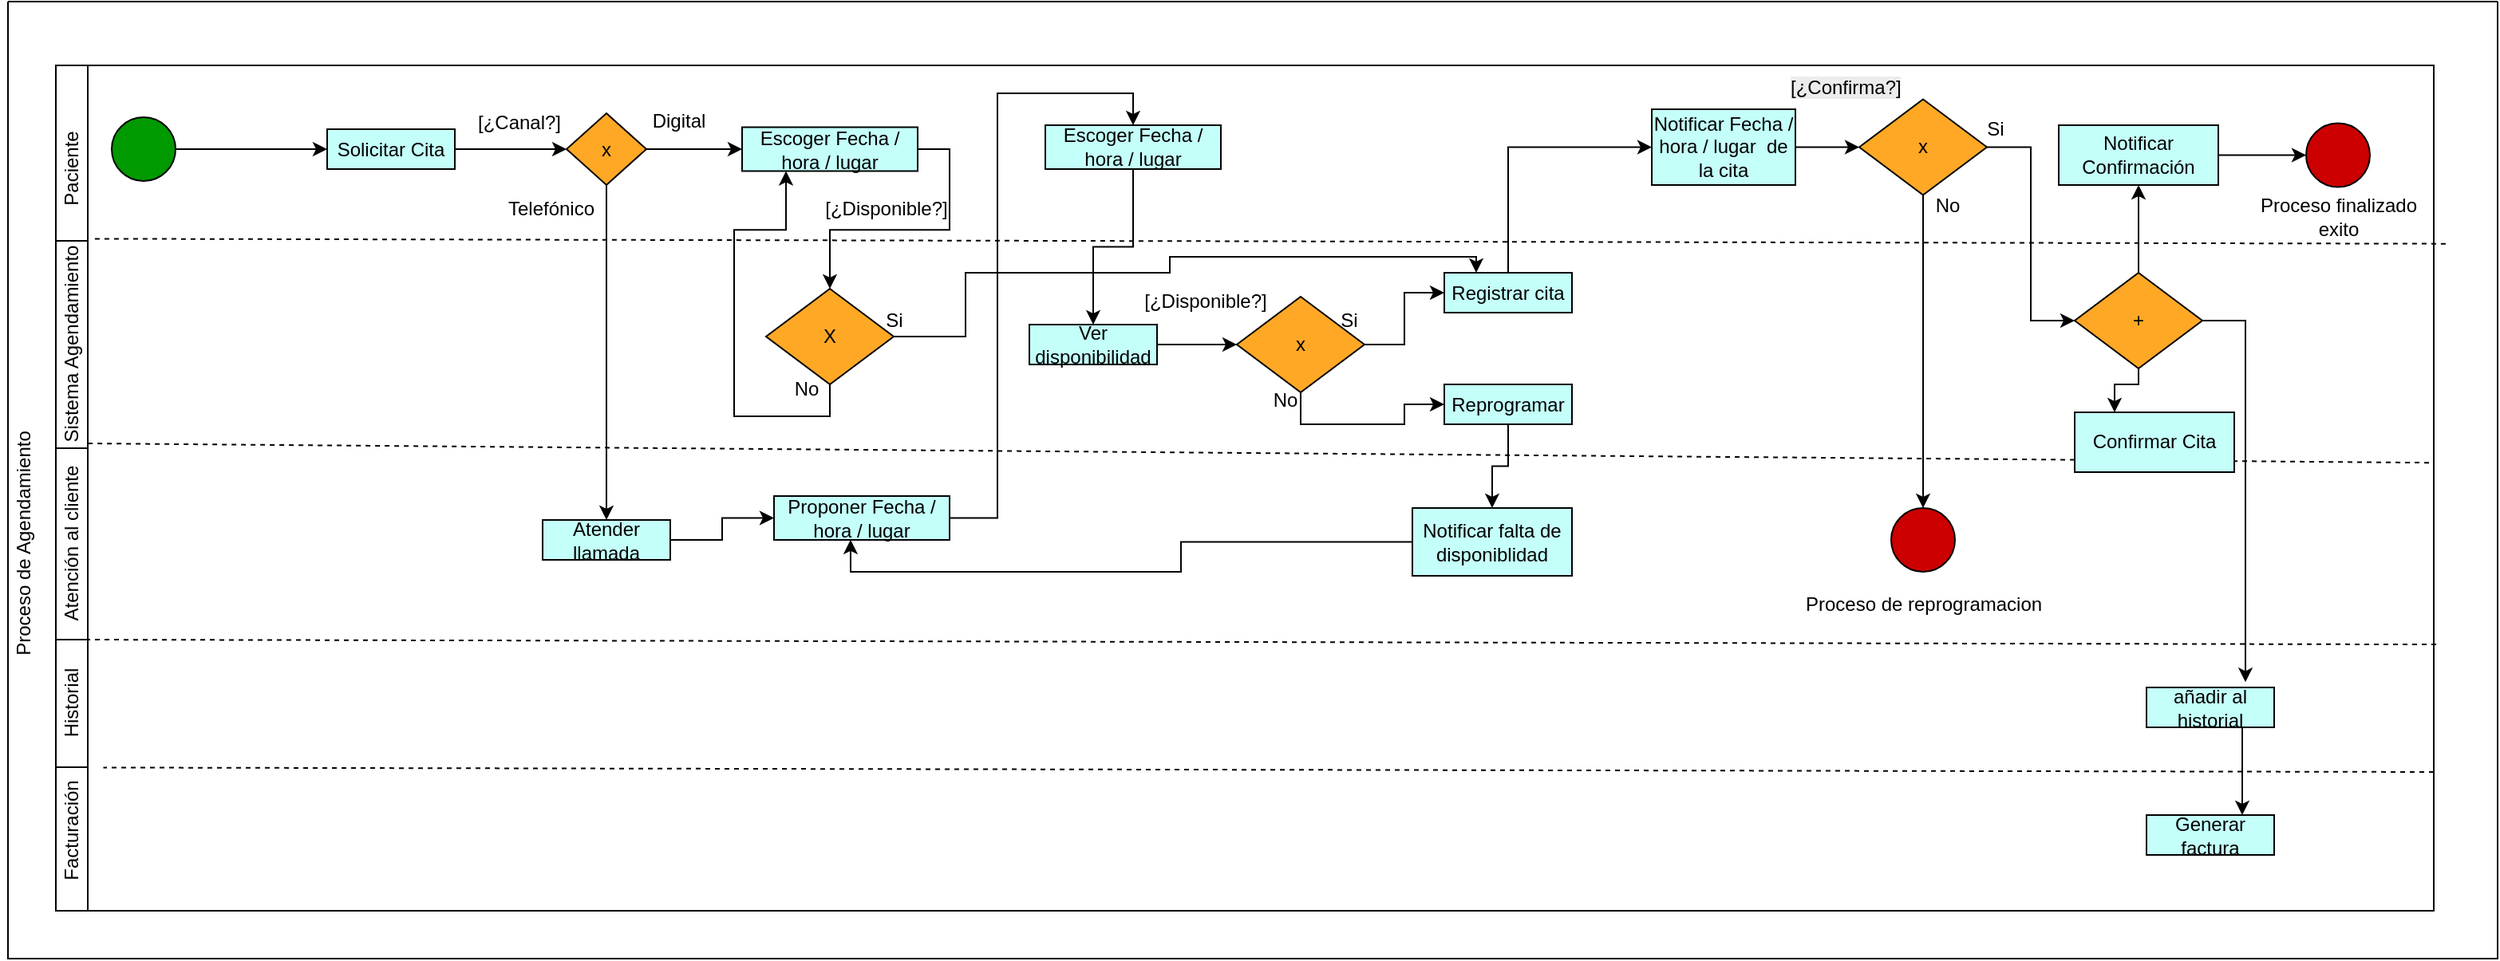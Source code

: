 <mxfile version="28.1.0">
  <diagram name="Page-1" id="2a216829-ef6e-dabb-86c1-c78162f3ba2b">
    <mxGraphModel grid="1" page="1" gridSize="10" guides="1" tooltips="1" connect="1" arrows="1" fold="1" pageScale="1" pageWidth="850" pageHeight="1100" background="none" math="0" shadow="0">
      <root>
        <mxCell id="0" />
        <mxCell id="1" parent="0" />
        <mxCell id="MRjY0xQOLoZcfLJGEZMI-1" value="" style="swimlane;whiteSpace=wrap;html=1;startSize=0;" vertex="1" parent="1">
          <mxGeometry x="850" y="-450" width="1560" height="600" as="geometry">
            <mxRectangle x="400" y="-440" width="160" height="30" as="alternateBounds" />
          </mxGeometry>
        </mxCell>
        <mxCell id="MRjY0xQOLoZcfLJGEZMI-6" value="" style="rounded=0;whiteSpace=wrap;html=1;" vertex="1" parent="MRjY0xQOLoZcfLJGEZMI-1">
          <mxGeometry x="30" y="40" width="1490" height="530" as="geometry" />
        </mxCell>
        <mxCell id="MRjY0xQOLoZcfLJGEZMI-2" value="" style="rounded=0;whiteSpace=wrap;html=1;" vertex="1" parent="MRjY0xQOLoZcfLJGEZMI-1">
          <mxGeometry x="30" y="40" width="20" height="110" as="geometry" />
        </mxCell>
        <mxCell id="MRjY0xQOLoZcfLJGEZMI-3" value="" style="rounded=0;whiteSpace=wrap;html=1;" vertex="1" parent="MRjY0xQOLoZcfLJGEZMI-1">
          <mxGeometry x="30" y="150" width="20" height="130" as="geometry" />
        </mxCell>
        <mxCell id="MRjY0xQOLoZcfLJGEZMI-4" value="" style="rounded=0;whiteSpace=wrap;html=1;" vertex="1" parent="MRjY0xQOLoZcfLJGEZMI-1">
          <mxGeometry x="30" y="280" width="20" height="120" as="geometry" />
        </mxCell>
        <mxCell id="MRjY0xQOLoZcfLJGEZMI-7" value="Paciente" style="text;html=1;align=center;verticalAlign=middle;resizable=0;points=[];autosize=1;strokeColor=none;fillColor=none;rotation=-90;" vertex="1" parent="MRjY0xQOLoZcfLJGEZMI-1">
          <mxGeometry x="5" y="90" width="70" height="30" as="geometry" />
        </mxCell>
        <mxCell id="MRjY0xQOLoZcfLJGEZMI-8" value="Sistema Agendamiento" style="text;html=1;align=center;verticalAlign=middle;resizable=0;points=[];autosize=1;strokeColor=none;fillColor=none;rotation=-90;" vertex="1" parent="MRjY0xQOLoZcfLJGEZMI-1">
          <mxGeometry x="-35" y="200" width="150" height="30" as="geometry" />
        </mxCell>
        <mxCell id="MRjY0xQOLoZcfLJGEZMI-25" style="edgeStyle=orthogonalEdgeStyle;rounded=0;orthogonalLoop=1;jettySize=auto;html=1;exitX=1;exitY=0.5;exitDx=0;exitDy=0;" edge="1" parent="MRjY0xQOLoZcfLJGEZMI-1" source="MRjY0xQOLoZcfLJGEZMI-10" target="MRjY0xQOLoZcfLJGEZMI-11">
          <mxGeometry relative="1" as="geometry" />
        </mxCell>
        <mxCell id="MRjY0xQOLoZcfLJGEZMI-10" value="" style="ellipse;whiteSpace=wrap;html=1;aspect=fixed;fillColor=light-dark(#009900,var(--ge-dark-color, #121212));" vertex="1" parent="MRjY0xQOLoZcfLJGEZMI-1">
          <mxGeometry x="65" y="72.5" width="40" height="40" as="geometry" />
        </mxCell>
        <mxCell id="MRjY0xQOLoZcfLJGEZMI-24" style="edgeStyle=orthogonalEdgeStyle;rounded=0;orthogonalLoop=1;jettySize=auto;html=1;exitX=1;exitY=0.5;exitDx=0;exitDy=0;entryX=0;entryY=0.5;entryDx=0;entryDy=0;" edge="1" parent="MRjY0xQOLoZcfLJGEZMI-1" source="MRjY0xQOLoZcfLJGEZMI-11" target="MRjY0xQOLoZcfLJGEZMI-12">
          <mxGeometry relative="1" as="geometry" />
        </mxCell>
        <mxCell id="MRjY0xQOLoZcfLJGEZMI-11" value="Solicitar Cita" style="rounded=0;whiteSpace=wrap;html=1;fillColor=light-dark(#C4FFF9,var(--ge-dark-color, #121212));" vertex="1" parent="MRjY0xQOLoZcfLJGEZMI-1">
          <mxGeometry x="200" y="80" width="80" height="25" as="geometry" />
        </mxCell>
        <mxCell id="MRjY0xQOLoZcfLJGEZMI-19" style="edgeStyle=orthogonalEdgeStyle;rounded=0;orthogonalLoop=1;jettySize=auto;html=1;exitX=0.5;exitY=1;exitDx=0;exitDy=0;entryX=0.5;entryY=0;entryDx=0;entryDy=0;fillColor=#FF1010;" edge="1" parent="MRjY0xQOLoZcfLJGEZMI-1" source="MRjY0xQOLoZcfLJGEZMI-12" target="MRjY0xQOLoZcfLJGEZMI-15">
          <mxGeometry relative="1" as="geometry" />
        </mxCell>
        <mxCell id="_Jctb87DjZkBqsh5vdE3-4" style="edgeStyle=orthogonalEdgeStyle;rounded=0;orthogonalLoop=1;jettySize=auto;html=1;exitX=1;exitY=0.5;exitDx=0;exitDy=0;fillColor=#10FF00;" edge="1" parent="MRjY0xQOLoZcfLJGEZMI-1" source="MRjY0xQOLoZcfLJGEZMI-12" target="_Jctb87DjZkBqsh5vdE3-3">
          <mxGeometry relative="1" as="geometry" />
        </mxCell>
        <mxCell id="MRjY0xQOLoZcfLJGEZMI-12" value="x" style="rhombus;whiteSpace=wrap;html=1;fillColor=light-dark(#FFA826,var(--ge-dark-color, #121212));" vertex="1" parent="MRjY0xQOLoZcfLJGEZMI-1">
          <mxGeometry x="350" y="70" width="50" height="45" as="geometry" />
        </mxCell>
        <mxCell id="MRjY0xQOLoZcfLJGEZMI-13" value="Atención al cliente" style="text;html=1;align=center;verticalAlign=middle;resizable=0;points=[];autosize=1;strokeColor=none;fillColor=none;rotation=-90;" vertex="1" parent="MRjY0xQOLoZcfLJGEZMI-1">
          <mxGeometry x="-20" y="325" width="120" height="30" as="geometry" />
        </mxCell>
        <mxCell id="_Jctb87DjZkBqsh5vdE3-7" style="edgeStyle=orthogonalEdgeStyle;rounded=0;orthogonalLoop=1;jettySize=auto;html=1;exitX=1;exitY=0.5;exitDx=0;exitDy=0;entryX=0;entryY=0.5;entryDx=0;entryDy=0;" edge="1" parent="MRjY0xQOLoZcfLJGEZMI-1" source="MRjY0xQOLoZcfLJGEZMI-15" target="_Jctb87DjZkBqsh5vdE3-6">
          <mxGeometry relative="1" as="geometry" />
        </mxCell>
        <mxCell id="MRjY0xQOLoZcfLJGEZMI-15" value="Atender llamada" style="rounded=0;whiteSpace=wrap;html=1;fillColor=light-dark(#C4FFF9,#000000);" vertex="1" parent="MRjY0xQOLoZcfLJGEZMI-1">
          <mxGeometry x="335" y="325" width="80" height="25" as="geometry" />
        </mxCell>
        <mxCell id="MRjY0xQOLoZcfLJGEZMI-22" value="Digital" style="text;html=1;align=center;verticalAlign=middle;resizable=0;points=[];autosize=1;strokeColor=none;fillColor=none;" vertex="1" parent="MRjY0xQOLoZcfLJGEZMI-1">
          <mxGeometry x="390" y="60" width="60" height="30" as="geometry" />
        </mxCell>
        <mxCell id="MRjY0xQOLoZcfLJGEZMI-23" value="Telefónico" style="text;html=1;align=center;verticalAlign=middle;resizable=0;points=[];autosize=1;strokeColor=none;fillColor=none;" vertex="1" parent="MRjY0xQOLoZcfLJGEZMI-1">
          <mxGeometry x="300" y="115" width="80" height="30" as="geometry" />
        </mxCell>
        <mxCell id="MRjY0xQOLoZcfLJGEZMI-27" value="" style="endArrow=none;dashed=1;html=1;rounded=0;entryX=0.942;entryY=0.928;entryDx=0;entryDy=0;entryPerimeter=0;exitX=1.005;exitY=0.211;exitDx=0;exitDy=0;exitPerimeter=0;" edge="1" parent="MRjY0xQOLoZcfLJGEZMI-1" source="MRjY0xQOLoZcfLJGEZMI-6" target="MRjY0xQOLoZcfLJGEZMI-8">
          <mxGeometry width="50" height="50" relative="1" as="geometry">
            <mxPoint x="140" y="260" as="sourcePoint" />
            <mxPoint x="190" y="210" as="targetPoint" />
          </mxGeometry>
        </mxCell>
        <mxCell id="MRjY0xQOLoZcfLJGEZMI-28" value="" style="endArrow=none;dashed=1;html=1;rounded=0;entryX=0.942;entryY=0.928;entryDx=0;entryDy=0;entryPerimeter=0;exitX=0.998;exitY=0.47;exitDx=0;exitDy=0;exitPerimeter=0;" edge="1" parent="MRjY0xQOLoZcfLJGEZMI-1" source="MRjY0xQOLoZcfLJGEZMI-6">
          <mxGeometry width="50" height="50" relative="1" as="geometry">
            <mxPoint x="901" y="280" as="sourcePoint" />
            <mxPoint x="50" y="277" as="targetPoint" />
          </mxGeometry>
        </mxCell>
        <mxCell id="MRjY0xQOLoZcfLJGEZMI-29" value="" style="endArrow=none;dashed=1;html=1;rounded=0;entryX=0.942;entryY=0.928;entryDx=0;entryDy=0;entryPerimeter=0;exitX=1.001;exitY=0.685;exitDx=0;exitDy=0;exitPerimeter=0;" edge="1" parent="MRjY0xQOLoZcfLJGEZMI-1" source="MRjY0xQOLoZcfLJGEZMI-6">
          <mxGeometry width="50" height="50" relative="1" as="geometry">
            <mxPoint x="890.5" y="403" as="sourcePoint" />
            <mxPoint x="39.5" y="400" as="targetPoint" />
          </mxGeometry>
        </mxCell>
        <mxCell id="MRjY0xQOLoZcfLJGEZMI-35" style="edgeStyle=orthogonalEdgeStyle;rounded=0;orthogonalLoop=1;jettySize=auto;html=1;exitX=1;exitY=0.5;exitDx=0;exitDy=0;entryX=0;entryY=0.5;entryDx=0;entryDy=0;" edge="1" parent="MRjY0xQOLoZcfLJGEZMI-1" source="MRjY0xQOLoZcfLJGEZMI-30" target="MRjY0xQOLoZcfLJGEZMI-34">
          <mxGeometry relative="1" as="geometry" />
        </mxCell>
        <mxCell id="MRjY0xQOLoZcfLJGEZMI-30" value="Ver disponibilidad" style="rounded=0;whiteSpace=wrap;html=1;fillColor=light-dark(#C4FFF9,#000000);" vertex="1" parent="MRjY0xQOLoZcfLJGEZMI-1">
          <mxGeometry x="640" y="202.5" width="80" height="25" as="geometry" />
        </mxCell>
        <mxCell id="MRjY0xQOLoZcfLJGEZMI-38" style="edgeStyle=orthogonalEdgeStyle;rounded=0;orthogonalLoop=1;jettySize=auto;html=1;exitX=1;exitY=0.5;exitDx=0;exitDy=0;" edge="1" parent="MRjY0xQOLoZcfLJGEZMI-1" source="MRjY0xQOLoZcfLJGEZMI-34" target="MRjY0xQOLoZcfLJGEZMI-36">
          <mxGeometry relative="1" as="geometry" />
        </mxCell>
        <mxCell id="MRjY0xQOLoZcfLJGEZMI-39" style="edgeStyle=orthogonalEdgeStyle;rounded=0;orthogonalLoop=1;jettySize=auto;html=1;exitX=0.5;exitY=1;exitDx=0;exitDy=0;entryX=0;entryY=0.5;entryDx=0;entryDy=0;" edge="1" parent="MRjY0xQOLoZcfLJGEZMI-1" source="MRjY0xQOLoZcfLJGEZMI-34" target="MRjY0xQOLoZcfLJGEZMI-37">
          <mxGeometry relative="1" as="geometry" />
        </mxCell>
        <mxCell id="MRjY0xQOLoZcfLJGEZMI-34" value="x" style="rhombus;whiteSpace=wrap;html=1;fillColor=light-dark(#FFA826,var(--ge-dark-color, #121212));" vertex="1" parent="MRjY0xQOLoZcfLJGEZMI-1">
          <mxGeometry x="770" y="185" width="80" height="60" as="geometry" />
        </mxCell>
        <mxCell id="_Jctb87DjZkBqsh5vdE3-10" style="edgeStyle=orthogonalEdgeStyle;rounded=0;orthogonalLoop=1;jettySize=auto;html=1;exitX=0.5;exitY=0;exitDx=0;exitDy=0;entryX=0;entryY=0.5;entryDx=0;entryDy=0;" edge="1" parent="MRjY0xQOLoZcfLJGEZMI-1" source="MRjY0xQOLoZcfLJGEZMI-36" target="MRjY0xQOLoZcfLJGEZMI-43">
          <mxGeometry relative="1" as="geometry" />
        </mxCell>
        <mxCell id="MRjY0xQOLoZcfLJGEZMI-36" value="Registrar cita" style="rounded=0;whiteSpace=wrap;html=1;fillColor=light-dark(#C4FFF9,#000000);" vertex="1" parent="MRjY0xQOLoZcfLJGEZMI-1">
          <mxGeometry x="900" y="170" width="80" height="25" as="geometry" />
        </mxCell>
        <mxCell id="_Jctb87DjZkBqsh5vdE3-36" style="edgeStyle=orthogonalEdgeStyle;rounded=0;orthogonalLoop=1;jettySize=auto;html=1;exitX=0.5;exitY=1;exitDx=0;exitDy=0;entryX=0.5;entryY=0;entryDx=0;entryDy=0;" edge="1" parent="MRjY0xQOLoZcfLJGEZMI-1" source="MRjY0xQOLoZcfLJGEZMI-37" target="_Jctb87DjZkBqsh5vdE3-35">
          <mxGeometry relative="1" as="geometry" />
        </mxCell>
        <mxCell id="MRjY0xQOLoZcfLJGEZMI-37" value="Reprogramar" style="rounded=0;whiteSpace=wrap;html=1;fillColor=light-dark(#C4FFF9,#000000);" vertex="1" parent="MRjY0xQOLoZcfLJGEZMI-1">
          <mxGeometry x="900" y="240" width="80" height="25" as="geometry" />
        </mxCell>
        <mxCell id="MRjY0xQOLoZcfLJGEZMI-40" value="Si" style="text;html=1;align=center;verticalAlign=middle;resizable=0;points=[];autosize=1;strokeColor=none;fillColor=none;" vertex="1" parent="MRjY0xQOLoZcfLJGEZMI-1">
          <mxGeometry x="825" y="185" width="30" height="30" as="geometry" />
        </mxCell>
        <mxCell id="MRjY0xQOLoZcfLJGEZMI-41" value="No" style="text;html=1;align=center;verticalAlign=middle;resizable=0;points=[];autosize=1;strokeColor=none;fillColor=none;" vertex="1" parent="MRjY0xQOLoZcfLJGEZMI-1">
          <mxGeometry x="780" y="235" width="40" height="30" as="geometry" />
        </mxCell>
        <mxCell id="_Jctb87DjZkBqsh5vdE3-12" style="edgeStyle=orthogonalEdgeStyle;rounded=0;orthogonalLoop=1;jettySize=auto;html=1;exitX=1;exitY=0.5;exitDx=0;exitDy=0;entryX=0;entryY=0.5;entryDx=0;entryDy=0;" edge="1" parent="MRjY0xQOLoZcfLJGEZMI-1" source="MRjY0xQOLoZcfLJGEZMI-43" target="_Jctb87DjZkBqsh5vdE3-11">
          <mxGeometry relative="1" as="geometry" />
        </mxCell>
        <mxCell id="MRjY0xQOLoZcfLJGEZMI-43" value="Notificar Fecha / hora / lugar&amp;nbsp; de la cita" style="rounded=0;whiteSpace=wrap;html=1;fillColor=light-dark(#C4FFF9,#000000);" vertex="1" parent="MRjY0xQOLoZcfLJGEZMI-1">
          <mxGeometry x="1030" y="67.5" width="90" height="47.5" as="geometry" />
        </mxCell>
        <mxCell id="MRjY0xQOLoZcfLJGEZMI-47" value="" style="ellipse;whiteSpace=wrap;html=1;aspect=fixed;fillColor=light-dark(#CC0000,var(--ge-dark-color, #121212));" vertex="1" parent="MRjY0xQOLoZcfLJGEZMI-1">
          <mxGeometry x="1440" y="76.25" width="40" height="40" as="geometry" />
        </mxCell>
        <mxCell id="MRjY0xQOLoZcfLJGEZMI-52" value="" style="rounded=0;whiteSpace=wrap;html=1;" vertex="1" parent="MRjY0xQOLoZcfLJGEZMI-1">
          <mxGeometry x="30" y="400" width="20" height="80" as="geometry" />
        </mxCell>
        <mxCell id="MRjY0xQOLoZcfLJGEZMI-50" value="Historial" style="text;html=1;align=center;verticalAlign=middle;resizable=0;points=[];autosize=1;strokeColor=none;fillColor=none;rotation=-90;" vertex="1" parent="MRjY0xQOLoZcfLJGEZMI-1">
          <mxGeometry x="5" y="425" width="70" height="30" as="geometry" />
        </mxCell>
        <mxCell id="MRjY0xQOLoZcfLJGEZMI-53" value="" style="rounded=0;whiteSpace=wrap;html=1;" vertex="1" parent="MRjY0xQOLoZcfLJGEZMI-1">
          <mxGeometry x="30" y="480" width="20" height="90" as="geometry" />
        </mxCell>
        <mxCell id="MRjY0xQOLoZcfLJGEZMI-54" value="Facturación" style="text;html=1;align=center;verticalAlign=middle;resizable=0;points=[];autosize=1;strokeColor=none;fillColor=none;rotation=-90;" vertex="1" parent="MRjY0xQOLoZcfLJGEZMI-1">
          <mxGeometry x="-5" y="505" width="90" height="30" as="geometry" />
        </mxCell>
        <mxCell id="_Jctb87DjZkBqsh5vdE3-48" style="edgeStyle=orthogonalEdgeStyle;rounded=0;orthogonalLoop=1;jettySize=auto;html=1;exitX=0.75;exitY=1;exitDx=0;exitDy=0;entryX=0.75;entryY=0;entryDx=0;entryDy=0;" edge="1" parent="MRjY0xQOLoZcfLJGEZMI-1" source="MRjY0xQOLoZcfLJGEZMI-55" target="MRjY0xQOLoZcfLJGEZMI-56">
          <mxGeometry relative="1" as="geometry" />
        </mxCell>
        <mxCell id="MRjY0xQOLoZcfLJGEZMI-55" value="añadir al historial" style="rounded=0;whiteSpace=wrap;html=1;fillColor=light-dark(#C4FFF9,#000000);" vertex="1" parent="MRjY0xQOLoZcfLJGEZMI-1">
          <mxGeometry x="1340" y="430" width="80" height="25" as="geometry" />
        </mxCell>
        <mxCell id="MRjY0xQOLoZcfLJGEZMI-56" value="Generar factura" style="rounded=0;whiteSpace=wrap;html=1;fillColor=light-dark(#C4FFF9,#000000);" vertex="1" parent="MRjY0xQOLoZcfLJGEZMI-1">
          <mxGeometry x="1340" y="510" width="80" height="25" as="geometry" />
        </mxCell>
        <mxCell id="MRjY0xQOLoZcfLJGEZMI-59" value="Proceso de Agendamiento" style="text;html=1;align=center;verticalAlign=middle;resizable=0;points=[];autosize=1;strokeColor=none;fillColor=none;rotation=-90;" vertex="1" parent="MRjY0xQOLoZcfLJGEZMI-1">
          <mxGeometry x="-70" y="325" width="160" height="30" as="geometry" />
        </mxCell>
        <mxCell id="_Jctb87DjZkBqsh5vdE3-32" style="edgeStyle=orthogonalEdgeStyle;rounded=0;orthogonalLoop=1;jettySize=auto;html=1;exitX=1;exitY=0.5;exitDx=0;exitDy=0;entryX=0.5;entryY=0;entryDx=0;entryDy=0;" edge="1" parent="MRjY0xQOLoZcfLJGEZMI-1" source="_Jctb87DjZkBqsh5vdE3-3" target="_Jctb87DjZkBqsh5vdE3-29">
          <mxGeometry relative="1" as="geometry" />
        </mxCell>
        <mxCell id="_Jctb87DjZkBqsh5vdE3-3" value="Escoger Fecha / hora / lugar" style="rounded=0;whiteSpace=wrap;html=1;fillColor=light-dark(#C4FFF9,var(--ge-dark-color, #121212));" vertex="1" parent="MRjY0xQOLoZcfLJGEZMI-1">
          <mxGeometry x="460" y="78.75" width="110" height="27.5" as="geometry" />
        </mxCell>
        <mxCell id="_Jctb87DjZkBqsh5vdE3-38" style="edgeStyle=orthogonalEdgeStyle;rounded=0;orthogonalLoop=1;jettySize=auto;html=1;exitX=1;exitY=0.5;exitDx=0;exitDy=0;entryX=0.5;entryY=0;entryDx=0;entryDy=0;" edge="1" parent="MRjY0xQOLoZcfLJGEZMI-1" source="_Jctb87DjZkBqsh5vdE3-6" target="_Jctb87DjZkBqsh5vdE3-37">
          <mxGeometry relative="1" as="geometry" />
        </mxCell>
        <mxCell id="_Jctb87DjZkBqsh5vdE3-6" value="Proponer Fecha / hora / lugar" style="rounded=0;whiteSpace=wrap;html=1;fillColor=light-dark(#C4FFF9,var(--ge-dark-color, #121212));" vertex="1" parent="MRjY0xQOLoZcfLJGEZMI-1">
          <mxGeometry x="480" y="310" width="110" height="27.5" as="geometry" />
        </mxCell>
        <mxCell id="_Jctb87DjZkBqsh5vdE3-25" style="edgeStyle=orthogonalEdgeStyle;rounded=0;orthogonalLoop=1;jettySize=auto;html=1;exitX=0.5;exitY=1;exitDx=0;exitDy=0;entryX=0.5;entryY=0;entryDx=0;entryDy=0;" edge="1" parent="MRjY0xQOLoZcfLJGEZMI-1" source="_Jctb87DjZkBqsh5vdE3-11" target="_Jctb87DjZkBqsh5vdE3-24">
          <mxGeometry relative="1" as="geometry" />
        </mxCell>
        <mxCell id="_Jctb87DjZkBqsh5vdE3-47" style="edgeStyle=orthogonalEdgeStyle;rounded=0;orthogonalLoop=1;jettySize=auto;html=1;exitX=1;exitY=0.5;exitDx=0;exitDy=0;entryX=0;entryY=0.5;entryDx=0;entryDy=0;" edge="1" parent="MRjY0xQOLoZcfLJGEZMI-1" source="_Jctb87DjZkBqsh5vdE3-11" target="_Jctb87DjZkBqsh5vdE3-44">
          <mxGeometry relative="1" as="geometry" />
        </mxCell>
        <mxCell id="_Jctb87DjZkBqsh5vdE3-11" value="x" style="rhombus;whiteSpace=wrap;html=1;fillColor=light-dark(#FFA826,var(--ge-dark-color, #121212));" vertex="1" parent="MRjY0xQOLoZcfLJGEZMI-1">
          <mxGeometry x="1160" y="61.25" width="80" height="60" as="geometry" />
        </mxCell>
        <mxCell id="_Jctb87DjZkBqsh5vdE3-20" style="edgeStyle=orthogonalEdgeStyle;rounded=0;orthogonalLoop=1;jettySize=auto;html=1;exitX=1;exitY=0.5;exitDx=0;exitDy=0;entryX=0;entryY=0.5;entryDx=0;entryDy=0;" edge="1" parent="MRjY0xQOLoZcfLJGEZMI-1" source="_Jctb87DjZkBqsh5vdE3-13" target="MRjY0xQOLoZcfLJGEZMI-47">
          <mxGeometry relative="1" as="geometry" />
        </mxCell>
        <mxCell id="_Jctb87DjZkBqsh5vdE3-13" value="Notificar Confirmación" style="rounded=0;whiteSpace=wrap;html=1;fillColor=light-dark(#C4FFF9,#000000);" vertex="1" parent="MRjY0xQOLoZcfLJGEZMI-1">
          <mxGeometry x="1285" y="77.5" width="100" height="37.5" as="geometry" />
        </mxCell>
        <mxCell id="_Jctb87DjZkBqsh5vdE3-14" value="Confirmar Cita" style="rounded=0;whiteSpace=wrap;html=1;fillColor=light-dark(#C4FFF9,#000000);" vertex="1" parent="MRjY0xQOLoZcfLJGEZMI-1">
          <mxGeometry x="1295" y="257.5" width="100" height="37.5" as="geometry" />
        </mxCell>
        <mxCell id="_Jctb87DjZkBqsh5vdE3-16" value="Si" style="text;html=1;align=center;verticalAlign=middle;resizable=0;points=[];autosize=1;strokeColor=none;fillColor=none;" vertex="1" parent="MRjY0xQOLoZcfLJGEZMI-1">
          <mxGeometry x="1230" y="65" width="30" height="30" as="geometry" />
        </mxCell>
        <mxCell id="_Jctb87DjZkBqsh5vdE3-24" value="" style="ellipse;whiteSpace=wrap;html=1;aspect=fixed;fillColor=light-dark(#CC0000,var(--ge-dark-color, #121212));" vertex="1" parent="MRjY0xQOLoZcfLJGEZMI-1">
          <mxGeometry x="1180" y="317.5" width="40" height="40" as="geometry" />
        </mxCell>
        <mxCell id="_Jctb87DjZkBqsh5vdE3-26" value="No" style="text;html=1;align=center;verticalAlign=middle;resizable=0;points=[];autosize=1;strokeColor=none;fillColor=none;" vertex="1" parent="MRjY0xQOLoZcfLJGEZMI-1">
          <mxGeometry x="1195" y="112.5" width="40" height="30" as="geometry" />
        </mxCell>
        <mxCell id="_Jctb87DjZkBqsh5vdE3-27" value="Proceso finalizado&lt;div&gt;exito&lt;/div&gt;" style="text;html=1;align=center;verticalAlign=middle;resizable=0;points=[];autosize=1;strokeColor=none;fillColor=none;" vertex="1" parent="MRjY0xQOLoZcfLJGEZMI-1">
          <mxGeometry x="1400" y="115" width="120" height="40" as="geometry" />
        </mxCell>
        <mxCell id="_Jctb87DjZkBqsh5vdE3-28" value="Proceso de reprogramacion" style="text;html=1;align=center;verticalAlign=middle;resizable=0;points=[];autosize=1;strokeColor=none;fillColor=none;" vertex="1" parent="MRjY0xQOLoZcfLJGEZMI-1">
          <mxGeometry x="1115" y="362.5" width="170" height="30" as="geometry" />
        </mxCell>
        <mxCell id="_Jctb87DjZkBqsh5vdE3-33" style="edgeStyle=orthogonalEdgeStyle;rounded=0;orthogonalLoop=1;jettySize=auto;html=1;exitX=1;exitY=0.5;exitDx=0;exitDy=0;entryX=0.25;entryY=0;entryDx=0;entryDy=0;" edge="1" parent="MRjY0xQOLoZcfLJGEZMI-1" source="_Jctb87DjZkBqsh5vdE3-29" target="MRjY0xQOLoZcfLJGEZMI-36">
          <mxGeometry relative="1" as="geometry">
            <Array as="points">
              <mxPoint x="600" y="210" />
              <mxPoint x="600" y="170" />
              <mxPoint x="728" y="170" />
              <mxPoint x="728" y="160" />
              <mxPoint x="920" y="160" />
            </Array>
          </mxGeometry>
        </mxCell>
        <mxCell id="_Jctb87DjZkBqsh5vdE3-34" style="edgeStyle=orthogonalEdgeStyle;rounded=0;orthogonalLoop=1;jettySize=auto;html=1;exitX=0.5;exitY=1;exitDx=0;exitDy=0;entryX=0.25;entryY=1;entryDx=0;entryDy=0;" edge="1" parent="MRjY0xQOLoZcfLJGEZMI-1" source="_Jctb87DjZkBqsh5vdE3-29" target="_Jctb87DjZkBqsh5vdE3-3">
          <mxGeometry relative="1" as="geometry" />
        </mxCell>
        <mxCell id="_Jctb87DjZkBqsh5vdE3-29" value="X" style="rhombus;whiteSpace=wrap;html=1;fillColor=light-dark(#FFA826,var(--ge-dark-color, #121212));" vertex="1" parent="MRjY0xQOLoZcfLJGEZMI-1">
          <mxGeometry x="475" y="180" width="80" height="60" as="geometry" />
        </mxCell>
        <mxCell id="_Jctb87DjZkBqsh5vdE3-30" value="Si" style="text;html=1;align=center;verticalAlign=middle;resizable=0;points=[];autosize=1;strokeColor=none;fillColor=none;" vertex="1" parent="MRjY0xQOLoZcfLJGEZMI-1">
          <mxGeometry x="540" y="185" width="30" height="30" as="geometry" />
        </mxCell>
        <mxCell id="_Jctb87DjZkBqsh5vdE3-31" value="No" style="text;html=1;align=center;verticalAlign=middle;resizable=0;points=[];autosize=1;strokeColor=none;fillColor=none;" vertex="1" parent="MRjY0xQOLoZcfLJGEZMI-1">
          <mxGeometry x="480" y="227.5" width="40" height="30" as="geometry" />
        </mxCell>
        <mxCell id="_Jctb87DjZkBqsh5vdE3-35" value="Notificar falta de disponiblidad" style="rounded=0;whiteSpace=wrap;html=1;fillColor=light-dark(#C4FFF9,#000000);" vertex="1" parent="MRjY0xQOLoZcfLJGEZMI-1">
          <mxGeometry x="880" y="317.5" width="100" height="42.5" as="geometry" />
        </mxCell>
        <mxCell id="_Jctb87DjZkBqsh5vdE3-39" style="edgeStyle=orthogonalEdgeStyle;rounded=0;orthogonalLoop=1;jettySize=auto;html=1;exitX=0.5;exitY=1;exitDx=0;exitDy=0;entryX=0.5;entryY=0;entryDx=0;entryDy=0;" edge="1" parent="MRjY0xQOLoZcfLJGEZMI-1" source="_Jctb87DjZkBqsh5vdE3-37" target="MRjY0xQOLoZcfLJGEZMI-30">
          <mxGeometry relative="1" as="geometry" />
        </mxCell>
        <mxCell id="_Jctb87DjZkBqsh5vdE3-37" value="Escoger Fecha / hora / lugar" style="rounded=0;whiteSpace=wrap;html=1;fillColor=light-dark(#C4FFF9,var(--ge-dark-color, #121212));" vertex="1" parent="MRjY0xQOLoZcfLJGEZMI-1">
          <mxGeometry x="650" y="77.5" width="110" height="27.5" as="geometry" />
        </mxCell>
        <mxCell id="_Jctb87DjZkBqsh5vdE3-40" style="edgeStyle=orthogonalEdgeStyle;rounded=0;orthogonalLoop=1;jettySize=auto;html=1;exitX=0;exitY=0.5;exitDx=0;exitDy=0;entryX=0.436;entryY=0.996;entryDx=0;entryDy=0;entryPerimeter=0;" edge="1" parent="MRjY0xQOLoZcfLJGEZMI-1" source="_Jctb87DjZkBqsh5vdE3-35" target="_Jctb87DjZkBqsh5vdE3-6">
          <mxGeometry relative="1" as="geometry" />
        </mxCell>
        <mxCell id="_Jctb87DjZkBqsh5vdE3-41" value="" style="endArrow=none;dashed=1;html=1;rounded=0;entryX=0.942;entryY=1.158;entryDx=0;entryDy=0;entryPerimeter=0;" edge="1" parent="MRjY0xQOLoZcfLJGEZMI-1" target="MRjY0xQOLoZcfLJGEZMI-54">
          <mxGeometry width="50" height="50" relative="1" as="geometry">
            <mxPoint x="1520" y="483" as="sourcePoint" />
            <mxPoint x="105" y="480" as="targetPoint" />
          </mxGeometry>
        </mxCell>
        <mxCell id="_Jctb87DjZkBqsh5vdE3-45" style="edgeStyle=orthogonalEdgeStyle;rounded=0;orthogonalLoop=1;jettySize=auto;html=1;exitX=0.5;exitY=1;exitDx=0;exitDy=0;entryX=0.25;entryY=0;entryDx=0;entryDy=0;" edge="1" parent="MRjY0xQOLoZcfLJGEZMI-1" source="_Jctb87DjZkBqsh5vdE3-44" target="_Jctb87DjZkBqsh5vdE3-14">
          <mxGeometry relative="1" as="geometry">
            <Array as="points">
              <mxPoint x="1320" y="240" />
            </Array>
          </mxGeometry>
        </mxCell>
        <mxCell id="_Jctb87DjZkBqsh5vdE3-49" style="edgeStyle=orthogonalEdgeStyle;rounded=0;orthogonalLoop=1;jettySize=auto;html=1;exitX=0.5;exitY=0;exitDx=0;exitDy=0;entryX=0.5;entryY=1;entryDx=0;entryDy=0;" edge="1" parent="MRjY0xQOLoZcfLJGEZMI-1" source="_Jctb87DjZkBqsh5vdE3-44" target="_Jctb87DjZkBqsh5vdE3-13">
          <mxGeometry relative="1" as="geometry" />
        </mxCell>
        <mxCell id="_Jctb87DjZkBqsh5vdE3-44" value="+" style="rhombus;whiteSpace=wrap;html=1;fillColor=light-dark(#FFA826,var(--ge-dark-color, #121212));" vertex="1" parent="MRjY0xQOLoZcfLJGEZMI-1">
          <mxGeometry x="1295" y="170" width="80" height="60" as="geometry" />
        </mxCell>
        <mxCell id="_Jctb87DjZkBqsh5vdE3-46" style="edgeStyle=orthogonalEdgeStyle;rounded=0;orthogonalLoop=1;jettySize=auto;html=1;exitX=1;exitY=0.5;exitDx=0;exitDy=0;entryX=0.775;entryY=-0.133;entryDx=0;entryDy=0;entryPerimeter=0;" edge="1" parent="MRjY0xQOLoZcfLJGEZMI-1" source="_Jctb87DjZkBqsh5vdE3-44" target="MRjY0xQOLoZcfLJGEZMI-55">
          <mxGeometry relative="1" as="geometry" />
        </mxCell>
        <mxCell id="_Jctb87DjZkBqsh5vdE3-50" value="[¿Disponible?]" style="text;html=1;align=center;verticalAlign=middle;resizable=0;points=[];autosize=1;strokeColor=none;fillColor=none;" vertex="1" parent="MRjY0xQOLoZcfLJGEZMI-1">
          <mxGeometry x="500" y="115" width="100" height="30" as="geometry" />
        </mxCell>
        <mxCell id="_Jctb87DjZkBqsh5vdE3-51" value="[¿Disponible?]" style="text;html=1;align=center;verticalAlign=middle;resizable=0;points=[];autosize=1;strokeColor=none;fillColor=none;" vertex="1" parent="MRjY0xQOLoZcfLJGEZMI-1">
          <mxGeometry x="700" y="172.5" width="100" height="30" as="geometry" />
        </mxCell>
        <mxCell id="_Jctb87DjZkBqsh5vdE3-52" value="&lt;span style=&quot;color: rgb(0, 0, 0); font-family: Helvetica; font-size: 12px; font-style: normal; font-variant-ligatures: normal; font-variant-caps: normal; font-weight: 400; letter-spacing: normal; orphans: 2; text-align: center; text-indent: 0px; text-transform: none; widows: 2; word-spacing: 0px; -webkit-text-stroke-width: 0px; white-space: normal; background-color: rgb(236, 236, 236); text-decoration-thickness: initial; text-decoration-style: initial; text-decoration-color: initial; float: none; display: inline !important;&quot;&gt;[¿Confirma?]&lt;/span&gt;" style="text;whiteSpace=wrap;html=1;" vertex="1" parent="MRjY0xQOLoZcfLJGEZMI-1">
          <mxGeometry x="1115" y="40" width="80" height="40" as="geometry" />
        </mxCell>
        <mxCell id="_Jctb87DjZkBqsh5vdE3-53" value="[¿Canal?]" style="text;html=1;align=center;verticalAlign=middle;resizable=0;points=[];autosize=1;strokeColor=none;fillColor=none;" vertex="1" parent="MRjY0xQOLoZcfLJGEZMI-1">
          <mxGeometry x="280" y="61.25" width="80" height="30" as="geometry" />
        </mxCell>
      </root>
    </mxGraphModel>
  </diagram>
</mxfile>
